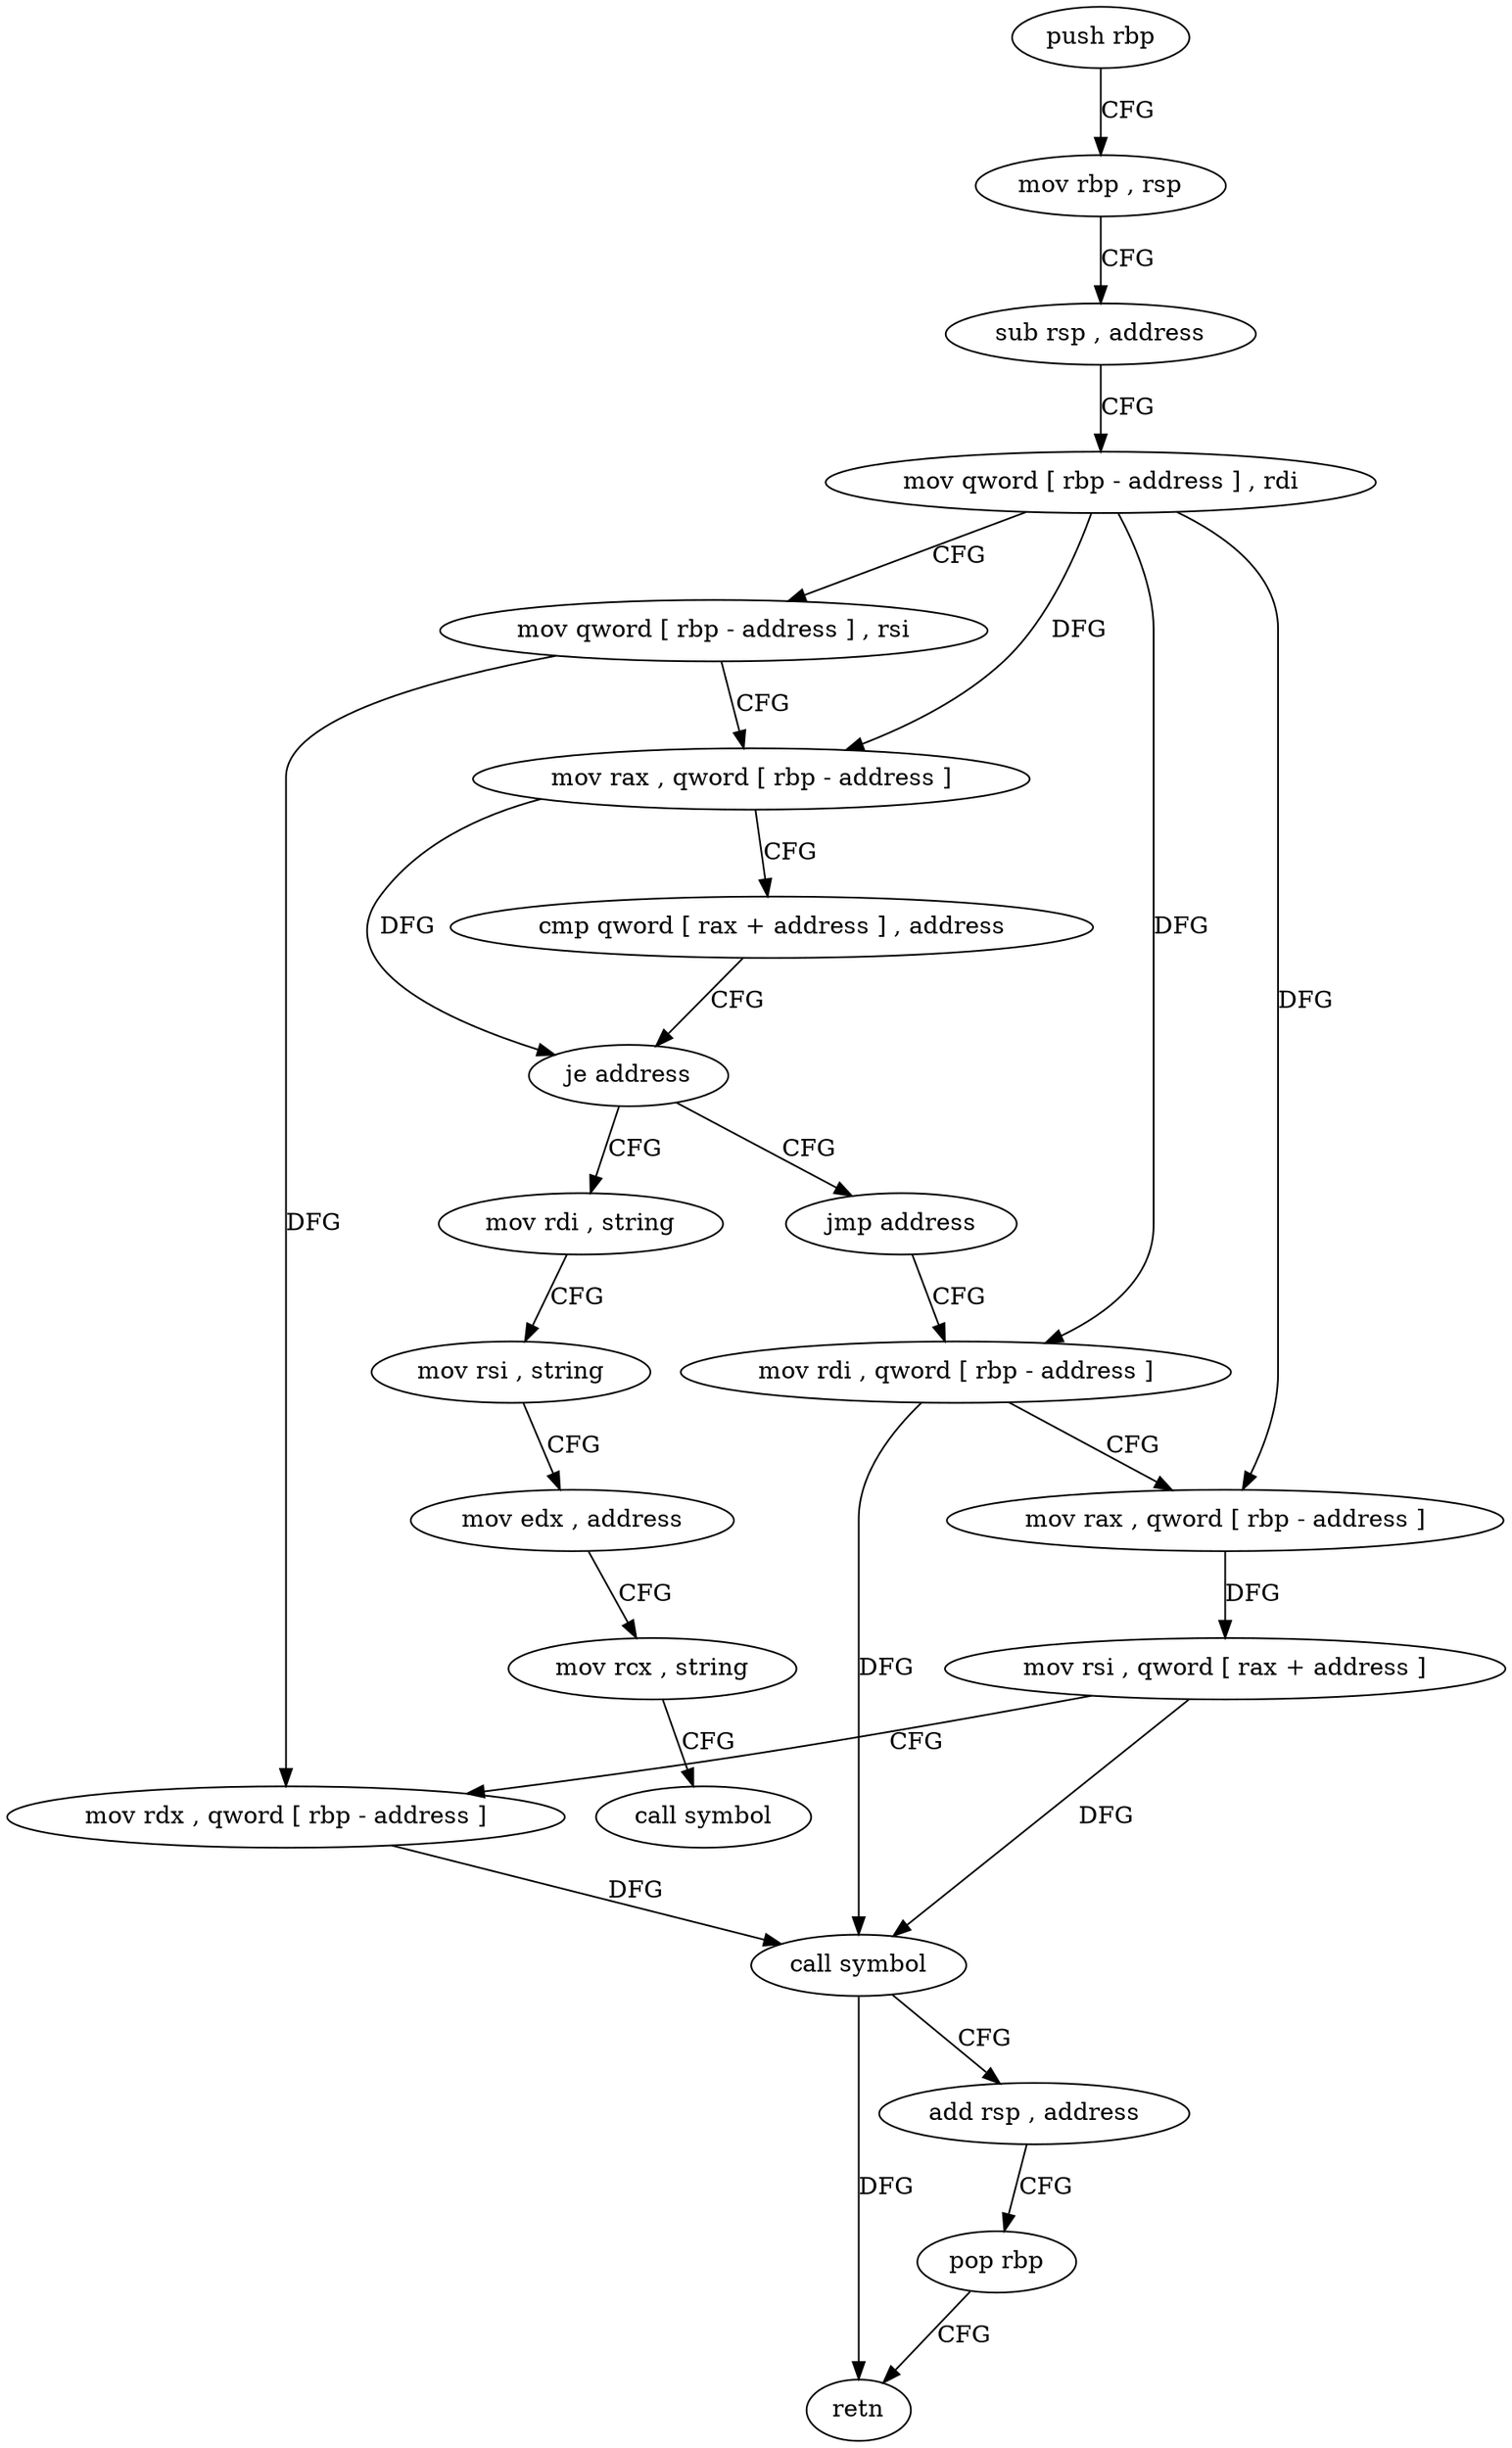 digraph "func" {
"4241744" [label = "push rbp" ]
"4241745" [label = "mov rbp , rsp" ]
"4241748" [label = "sub rsp , address" ]
"4241752" [label = "mov qword [ rbp - address ] , rdi" ]
"4241756" [label = "mov qword [ rbp - address ] , rsi" ]
"4241760" [label = "mov rax , qword [ rbp - address ]" ]
"4241764" [label = "cmp qword [ rax + address ] , address" ]
"4241769" [label = "je address" ]
"4241780" [label = "mov rdi , string" ]
"4241775" [label = "jmp address" ]
"4241790" [label = "mov rsi , string" ]
"4241800" [label = "mov edx , address" ]
"4241805" [label = "mov rcx , string" ]
"4241815" [label = "call symbol" ]
"4241820" [label = "mov rdi , qword [ rbp - address ]" ]
"4241824" [label = "mov rax , qword [ rbp - address ]" ]
"4241828" [label = "mov rsi , qword [ rax + address ]" ]
"4241832" [label = "mov rdx , qword [ rbp - address ]" ]
"4241836" [label = "call symbol" ]
"4241841" [label = "add rsp , address" ]
"4241845" [label = "pop rbp" ]
"4241846" [label = "retn" ]
"4241744" -> "4241745" [ label = "CFG" ]
"4241745" -> "4241748" [ label = "CFG" ]
"4241748" -> "4241752" [ label = "CFG" ]
"4241752" -> "4241756" [ label = "CFG" ]
"4241752" -> "4241760" [ label = "DFG" ]
"4241752" -> "4241820" [ label = "DFG" ]
"4241752" -> "4241824" [ label = "DFG" ]
"4241756" -> "4241760" [ label = "CFG" ]
"4241756" -> "4241832" [ label = "DFG" ]
"4241760" -> "4241764" [ label = "CFG" ]
"4241760" -> "4241769" [ label = "DFG" ]
"4241764" -> "4241769" [ label = "CFG" ]
"4241769" -> "4241780" [ label = "CFG" ]
"4241769" -> "4241775" [ label = "CFG" ]
"4241780" -> "4241790" [ label = "CFG" ]
"4241775" -> "4241820" [ label = "CFG" ]
"4241790" -> "4241800" [ label = "CFG" ]
"4241800" -> "4241805" [ label = "CFG" ]
"4241805" -> "4241815" [ label = "CFG" ]
"4241820" -> "4241824" [ label = "CFG" ]
"4241820" -> "4241836" [ label = "DFG" ]
"4241824" -> "4241828" [ label = "DFG" ]
"4241828" -> "4241832" [ label = "CFG" ]
"4241828" -> "4241836" [ label = "DFG" ]
"4241832" -> "4241836" [ label = "DFG" ]
"4241836" -> "4241841" [ label = "CFG" ]
"4241836" -> "4241846" [ label = "DFG" ]
"4241841" -> "4241845" [ label = "CFG" ]
"4241845" -> "4241846" [ label = "CFG" ]
}
